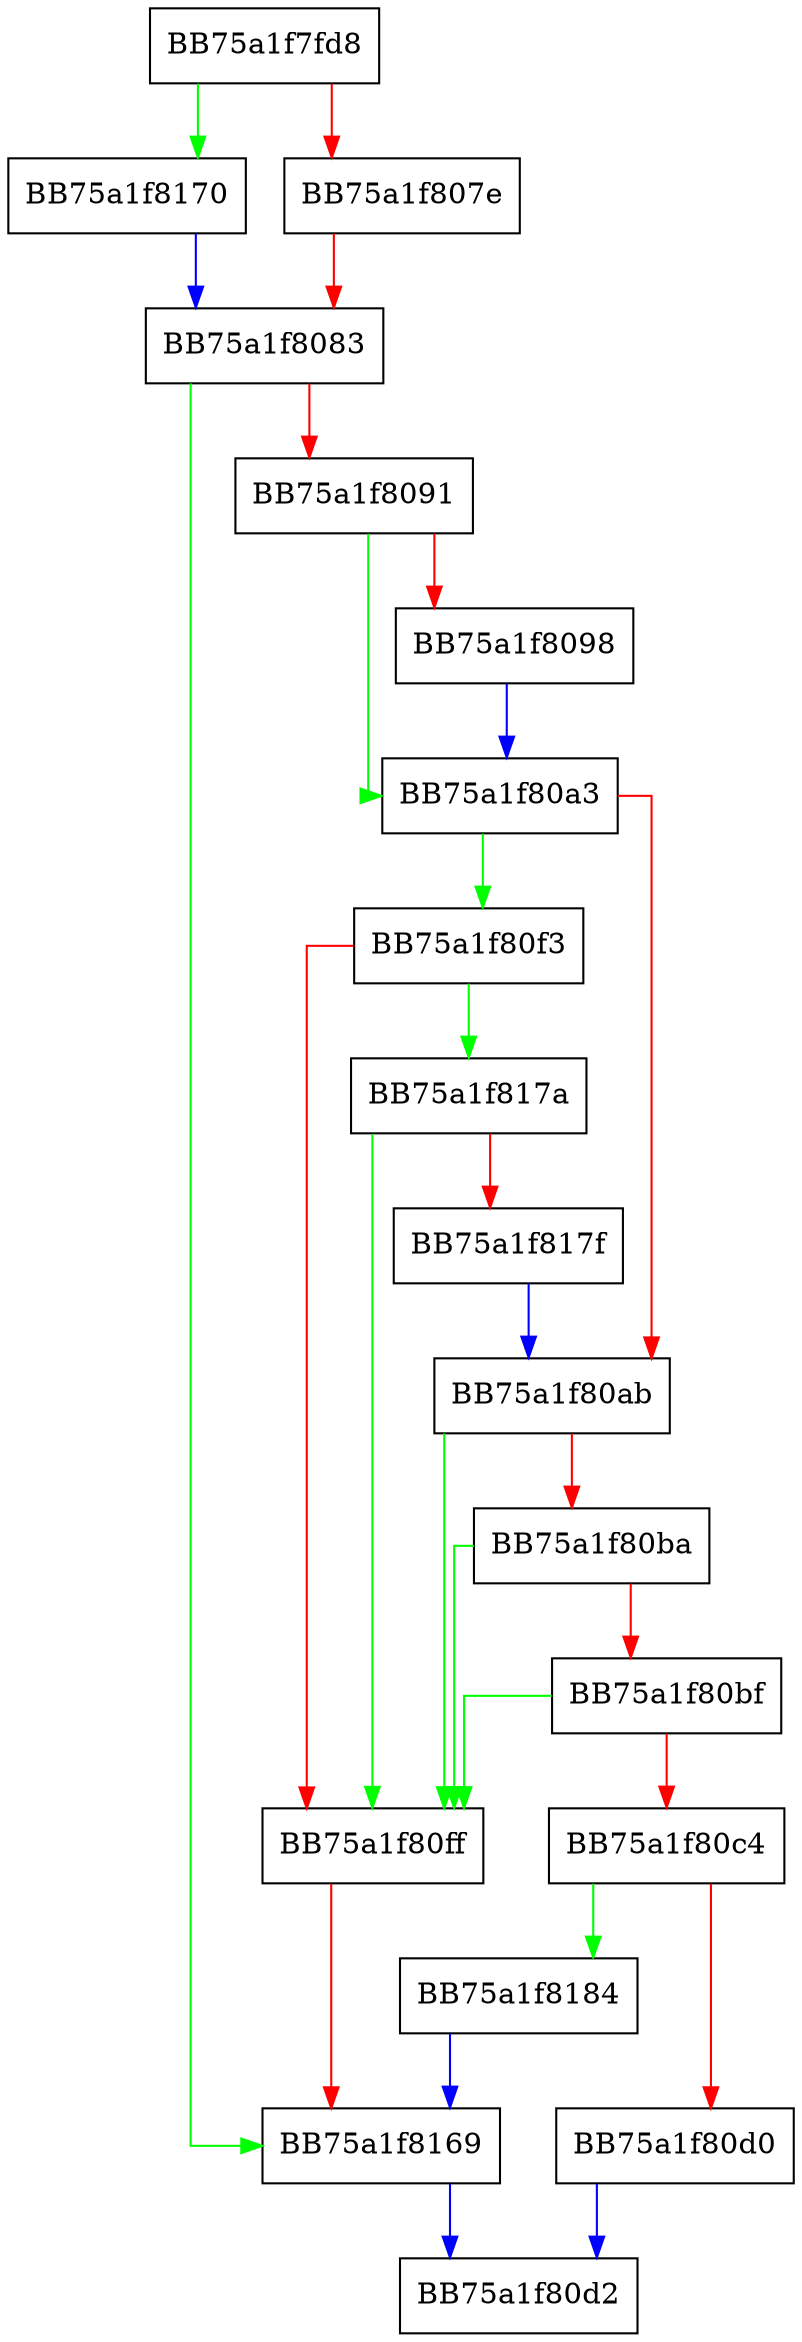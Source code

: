 digraph ProcMatchLevel {
  node [shape="box"];
  graph [splines=ortho];
  BB75a1f7fd8 -> BB75a1f8170 [color="green"];
  BB75a1f7fd8 -> BB75a1f807e [color="red"];
  BB75a1f807e -> BB75a1f8083 [color="red"];
  BB75a1f8083 -> BB75a1f8169 [color="green"];
  BB75a1f8083 -> BB75a1f8091 [color="red"];
  BB75a1f8091 -> BB75a1f80a3 [color="green"];
  BB75a1f8091 -> BB75a1f8098 [color="red"];
  BB75a1f8098 -> BB75a1f80a3 [color="blue"];
  BB75a1f80a3 -> BB75a1f80f3 [color="green"];
  BB75a1f80a3 -> BB75a1f80ab [color="red"];
  BB75a1f80ab -> BB75a1f80ff [color="green"];
  BB75a1f80ab -> BB75a1f80ba [color="red"];
  BB75a1f80ba -> BB75a1f80ff [color="green"];
  BB75a1f80ba -> BB75a1f80bf [color="red"];
  BB75a1f80bf -> BB75a1f80ff [color="green"];
  BB75a1f80bf -> BB75a1f80c4 [color="red"];
  BB75a1f80c4 -> BB75a1f8184 [color="green"];
  BB75a1f80c4 -> BB75a1f80d0 [color="red"];
  BB75a1f80d0 -> BB75a1f80d2 [color="blue"];
  BB75a1f80f3 -> BB75a1f817a [color="green"];
  BB75a1f80f3 -> BB75a1f80ff [color="red"];
  BB75a1f80ff -> BB75a1f8169 [color="red"];
  BB75a1f8169 -> BB75a1f80d2 [color="blue"];
  BB75a1f8170 -> BB75a1f8083 [color="blue"];
  BB75a1f817a -> BB75a1f80ff [color="green"];
  BB75a1f817a -> BB75a1f817f [color="red"];
  BB75a1f817f -> BB75a1f80ab [color="blue"];
  BB75a1f8184 -> BB75a1f8169 [color="blue"];
}